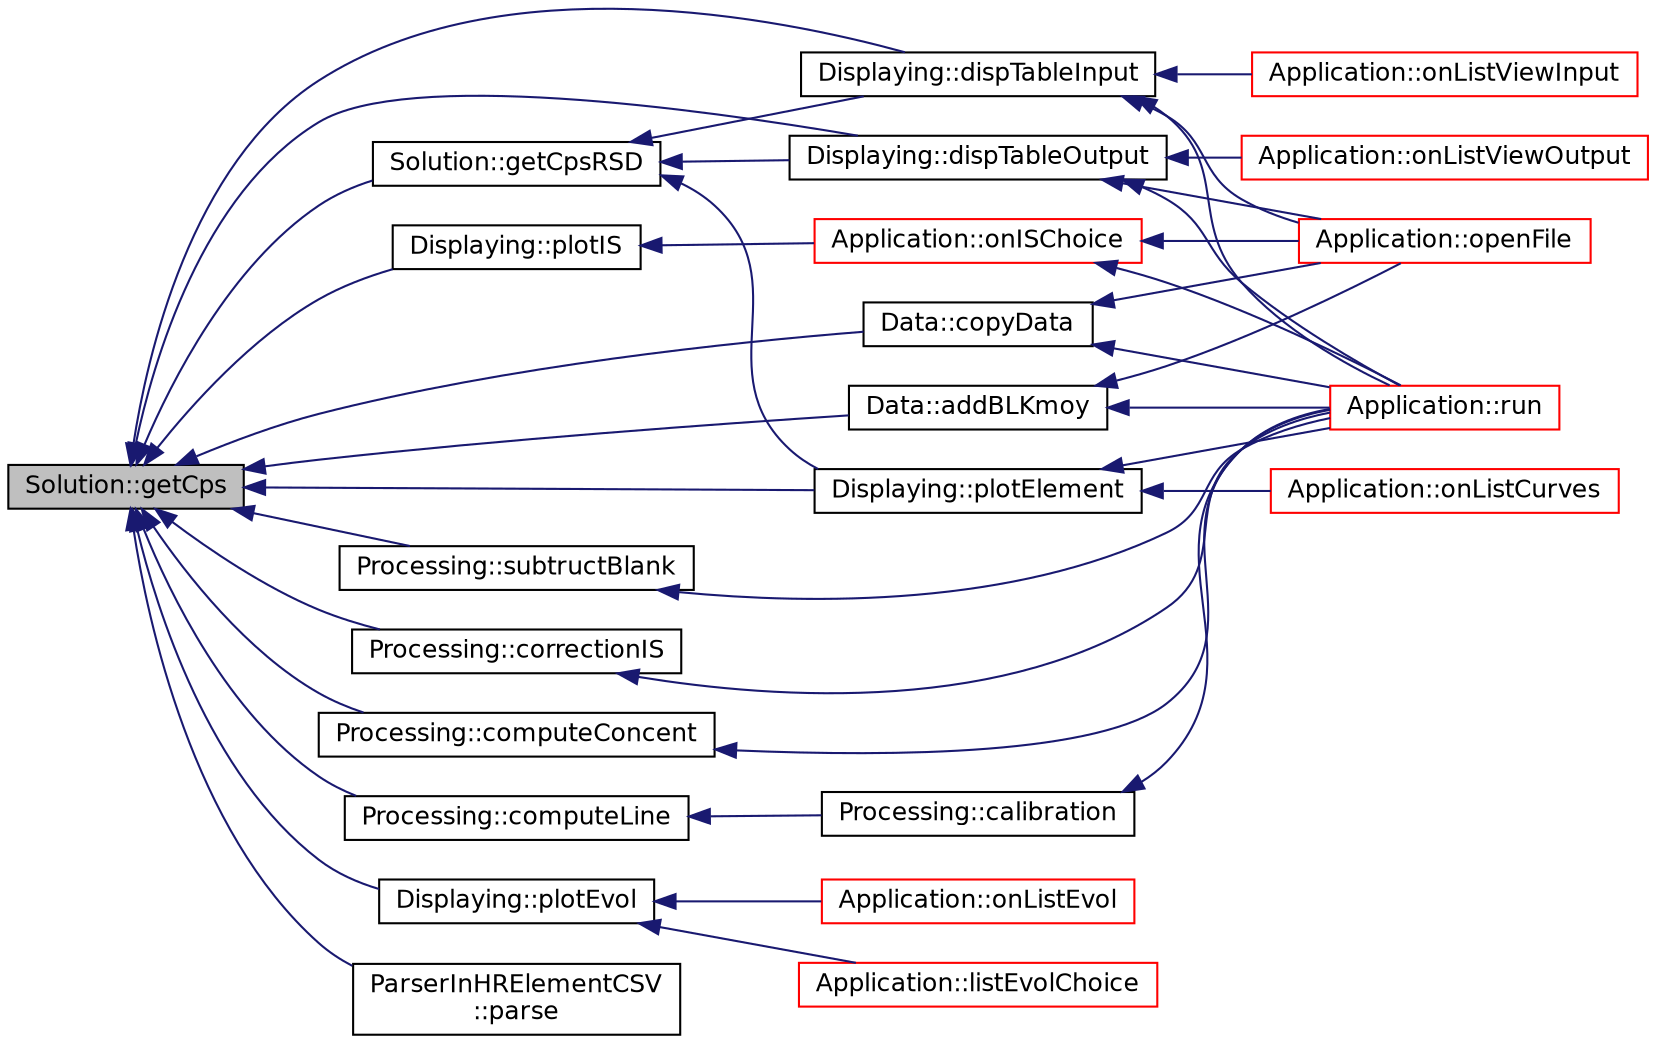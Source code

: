 digraph "Solution::getCps"
{
 // INTERACTIVE_SVG=YES
  edge [fontname="Helvetica",fontsize="12",labelfontname="Helvetica",labelfontsize="12"];
  node [fontname="Helvetica",fontsize="12",shape=record];
  rankdir="LR";
  Node1 [label="Solution::getCps",height=0.2,width=0.4,color="black", fillcolor="grey75", style="filled" fontcolor="black"];
  Node1 -> Node2 [dir="back",color="midnightblue",fontsize="12",style="solid",fontname="Helvetica"];
  Node2 [label="Data::copyData",height=0.2,width=0.4,color="black", fillcolor="white", style="filled",URL="$a00002.html#a6fc1d983c7fa16eebd0d0b12cb505a30",tooltip="Copies data contain from the given parameter. "];
  Node2 -> Node3 [dir="back",color="midnightblue",fontsize="12",style="solid",fontname="Helvetica"];
  Node3 [label="Application::run",height=0.2,width=0.4,color="red", fillcolor="white", style="filled",URL="$a00001.html#a68965449404743bf1add056784d6cf81",tooltip="Slot of clicking on proceed button. "];
  Node2 -> Node4 [dir="back",color="midnightblue",fontsize="12",style="solid",fontname="Helvetica"];
  Node4 [label="Application::openFile",height=0.2,width=0.4,color="red", fillcolor="white", style="filled",URL="$a00001.html#ab7f9356b1eaa23c179500675d92a49d5",tooltip="Slot of clicking on open data file button. "];
  Node1 -> Node5 [dir="back",color="midnightblue",fontsize="12",style="solid",fontname="Helvetica"];
  Node5 [label="Data::addBLKmoy",height=0.2,width=0.4,color="black", fillcolor="white", style="filled",URL="$a00002.html#a6ff99fcec4f0387958fff773969de591",tooltip="Adds a calculated Blank Solution. "];
  Node5 -> Node3 [dir="back",color="midnightblue",fontsize="12",style="solid",fontname="Helvetica"];
  Node5 -> Node4 [dir="back",color="midnightblue",fontsize="12",style="solid",fontname="Helvetica"];
  Node1 -> Node6 [dir="back",color="midnightblue",fontsize="12",style="solid",fontname="Helvetica"];
  Node6 [label="Displaying::dispTableInput",height=0.2,width=0.4,color="black", fillcolor="white", style="filled",URL="$a00003.html#a30730fad4ea063bd1a253de59a279ecc",tooltip="displays input data on the input Table "];
  Node6 -> Node7 [dir="back",color="midnightblue",fontsize="12",style="solid",fontname="Helvetica"];
  Node7 [label="Application::onListViewInput",height=0.2,width=0.4,color="red", fillcolor="white", style="filled",URL="$a00001.html#a046e614292cb3c01bf90568dbde70d0c",tooltip="Slot of clicking on Solutions list in input data view. "];
  Node6 -> Node3 [dir="back",color="midnightblue",fontsize="12",style="solid",fontname="Helvetica"];
  Node6 -> Node4 [dir="back",color="midnightblue",fontsize="12",style="solid",fontname="Helvetica"];
  Node1 -> Node8 [dir="back",color="midnightblue",fontsize="12",style="solid",fontname="Helvetica"];
  Node8 [label="Displaying::dispTableOutput",height=0.2,width=0.4,color="black", fillcolor="white", style="filled",URL="$a00003.html#a773c819165ab712b4fd073ddddcd8695",tooltip="display output data on the output Table "];
  Node8 -> Node9 [dir="back",color="midnightblue",fontsize="12",style="solid",fontname="Helvetica"];
  Node9 [label="Application::onListViewOutput",height=0.2,width=0.4,color="red", fillcolor="white", style="filled",URL="$a00001.html#a8123f70b34dd0f69ba8ba756e23c0ce0",tooltip="Slot of clicking on Solutions list in output data view. "];
  Node8 -> Node3 [dir="back",color="midnightblue",fontsize="12",style="solid",fontname="Helvetica"];
  Node8 -> Node4 [dir="back",color="midnightblue",fontsize="12",style="solid",fontname="Helvetica"];
  Node1 -> Node10 [dir="back",color="midnightblue",fontsize="12",style="solid",fontname="Helvetica"];
  Node10 [label="Displaying::plotIS",height=0.2,width=0.4,color="black", fillcolor="white", style="filled",URL="$a00003.html#a836d9f49a3480b021e2c2fa22e05d6b1",tooltip="Plots internal standard curve. "];
  Node10 -> Node11 [dir="back",color="midnightblue",fontsize="12",style="solid",fontname="Helvetica"];
  Node11 [label="Application::onISChoice",height=0.2,width=0.4,color="red", fillcolor="white", style="filled",URL="$a00001.html#a9c0b6e60ede4b6f2c60abe874f351994",tooltip="Slot of choosing Internal standard plot plot to diplay. "];
  Node11 -> Node3 [dir="back",color="midnightblue",fontsize="12",style="solid",fontname="Helvetica"];
  Node11 -> Node4 [dir="back",color="midnightblue",fontsize="12",style="solid",fontname="Helvetica"];
  Node1 -> Node12 [dir="back",color="midnightblue",fontsize="12",style="solid",fontname="Helvetica"];
  Node12 [label="Displaying::plotEvol",height=0.2,width=0.4,color="black", fillcolor="white", style="filled",URL="$a00003.html#a5b87ca7ad17830b56f9609f54991dd77",tooltip="Plots Evolution curve. "];
  Node12 -> Node13 [dir="back",color="midnightblue",fontsize="12",style="solid",fontname="Helvetica"];
  Node13 [label="Application::onListEvol",height=0.2,width=0.4,color="red", fillcolor="white", style="filled",URL="$a00001.html#a782111e122dd130f507d3fcf4cf3799f",tooltip="Slot of clicking on Elements list in Evolution curve view. "];
  Node12 -> Node14 [dir="back",color="midnightblue",fontsize="12",style="solid",fontname="Helvetica"];
  Node14 [label="Application::listEvolChoice",height=0.2,width=0.4,color="red", fillcolor="white", style="filled",URL="$a00001.html#aed862c3c1e225b452efec5af99221025",tooltip="Slot of choosing the evolution plot to diplay. "];
  Node1 -> Node15 [dir="back",color="midnightblue",fontsize="12",style="solid",fontname="Helvetica"];
  Node15 [label="Displaying::plotElement",height=0.2,width=0.4,color="black", fillcolor="white", style="filled",URL="$a00003.html#a2eb8d02c398ddd7708260ec230ceafcc",tooltip="Plots Calibration curves. "];
  Node15 -> Node16 [dir="back",color="midnightblue",fontsize="12",style="solid",fontname="Helvetica"];
  Node16 [label="Application::onListCurves",height=0.2,width=0.4,color="red", fillcolor="white", style="filled",URL="$a00001.html#a4c314b290d0ecc615133d5bf6799b710",tooltip="Slot of clicking on Elements list in Calibration curve view. "];
  Node15 -> Node3 [dir="back",color="midnightblue",fontsize="12",style="solid",fontname="Helvetica"];
  Node1 -> Node17 [dir="back",color="midnightblue",fontsize="12",style="solid",fontname="Helvetica"];
  Node17 [label="ParserInHRElementCSV\l::parse",height=0.2,width=0.4,color="black", fillcolor="white", style="filled",URL="$a00008.html#afe0bbb03f0c526684ac059c7007a5ede",tooltip="Parsing Function. "];
  Node1 -> Node18 [dir="back",color="midnightblue",fontsize="12",style="solid",fontname="Helvetica"];
  Node18 [label="Processing::subtructBlank",height=0.2,width=0.4,color="black", fillcolor="white", style="filled",URL="$a00011.html#a409d37b18750104739ee43e169371a0b",tooltip="Applies Blank Substraction. "];
  Node18 -> Node3 [dir="back",color="midnightblue",fontsize="12",style="solid",fontname="Helvetica"];
  Node1 -> Node19 [dir="back",color="midnightblue",fontsize="12",style="solid",fontname="Helvetica"];
  Node19 [label="Processing::correctionIS",height=0.2,width=0.4,color="black", fillcolor="white", style="filled",URL="$a00011.html#aa96b9a34a756e39a01581416199328d3",tooltip="Applies Internal Standard Correction. "];
  Node19 -> Node3 [dir="back",color="midnightblue",fontsize="12",style="solid",fontname="Helvetica"];
  Node1 -> Node20 [dir="back",color="midnightblue",fontsize="12",style="solid",fontname="Helvetica"];
  Node20 [label="Processing::computeConcent",height=0.2,width=0.4,color="black", fillcolor="white", style="filled",URL="$a00011.html#ac0d956c3e8bdbc42a3b24975b25c6dfd",tooltip="Computes concentrations on data container. "];
  Node20 -> Node3 [dir="back",color="midnightblue",fontsize="12",style="solid",fontname="Helvetica"];
  Node1 -> Node21 [dir="back",color="midnightblue",fontsize="12",style="solid",fontname="Helvetica"];
  Node21 [label="Processing::computeLine",height=0.2,width=0.4,color="black", fillcolor="white", style="filled",URL="$a00011.html#a5fbd5c910da7cec1497168d1d217f1ed",tooltip="Computes a calibration line. "];
  Node21 -> Node22 [dir="back",color="midnightblue",fontsize="12",style="solid",fontname="Helvetica"];
  Node22 [label="Processing::calibration",height=0.2,width=0.4,color="black", fillcolor="white", style="filled",URL="$a00011.html#aab8fde82e21bbe6c59a743bac8480c49",tooltip="Computes calibration lines. "];
  Node22 -> Node3 [dir="back",color="midnightblue",fontsize="12",style="solid",fontname="Helvetica"];
  Node1 -> Node23 [dir="back",color="midnightblue",fontsize="12",style="solid",fontname="Helvetica"];
  Node23 [label="Solution::getCpsRSD",height=0.2,width=0.4,color="black", fillcolor="white", style="filled",URL="$a00014.html#ac0ca8e1256ac9b972eab1f02f11ab8ac",tooltip="Gets Intensity Relative Standard Deviation (%) "];
  Node23 -> Node6 [dir="back",color="midnightblue",fontsize="12",style="solid",fontname="Helvetica"];
  Node23 -> Node8 [dir="back",color="midnightblue",fontsize="12",style="solid",fontname="Helvetica"];
  Node23 -> Node15 [dir="back",color="midnightblue",fontsize="12",style="solid",fontname="Helvetica"];
}
